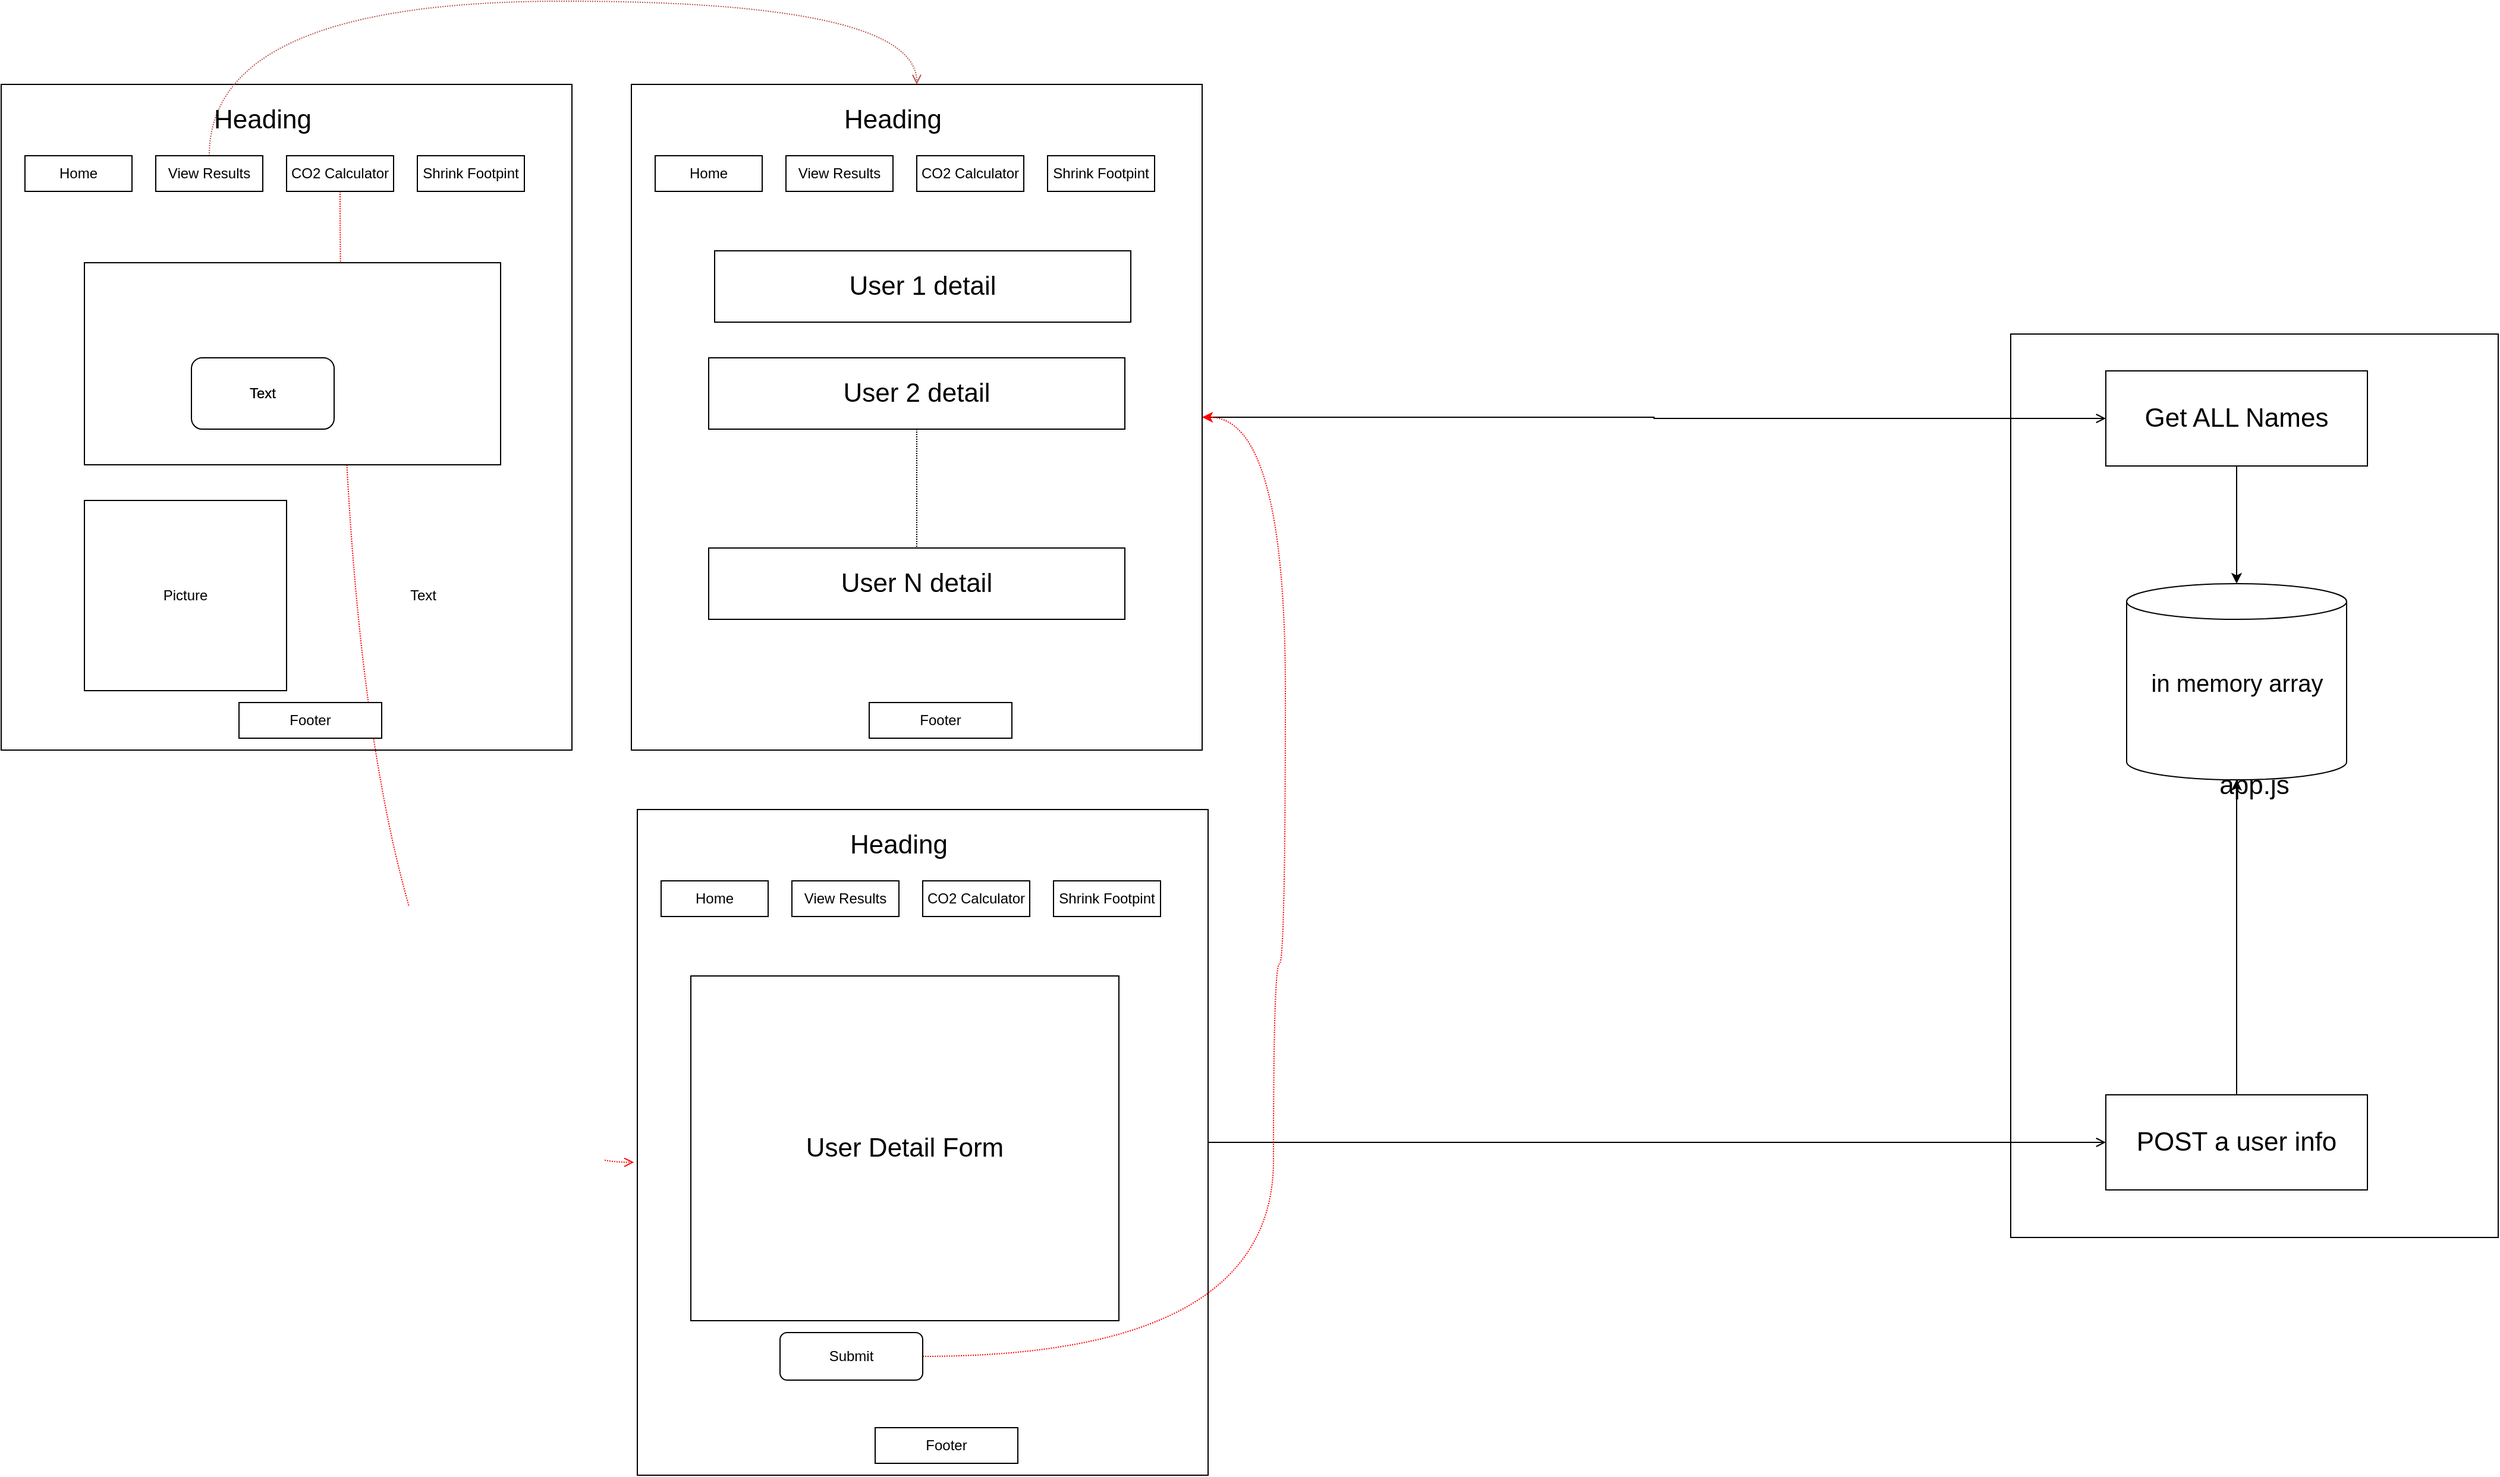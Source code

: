 <mxfile version="13.6.6" type="github">
  <diagram id="0rV6apbGINLAgSeMIbQS" name="Page-1">
    <mxGraphModel dx="2066" dy="1266" grid="1" gridSize="10" guides="1" tooltips="1" connect="1" arrows="1" fold="1" page="1" pageScale="1" pageWidth="1100" pageHeight="850" math="0" shadow="0">
      <root>
        <mxCell id="0" />
        <mxCell id="1" parent="0" />
        <mxCell id="3IBG2ivtL27hc_QX_15x-55" value="app.js" style="rounded=0;whiteSpace=wrap;html=1;fontSize=22;strokeWidth=1;" parent="1" vertex="1">
          <mxGeometry x="1770" y="290" width="410" height="760" as="geometry" />
        </mxCell>
        <mxCell id="3IBG2ivtL27hc_QX_15x-5" value="" style="rounded=0;whiteSpace=wrap;html=1;strokeWidth=1;" parent="1" vertex="1">
          <mxGeometry x="80" y="80" width="480" height="560" as="geometry" />
        </mxCell>
        <mxCell id="3IBG2ivtL27hc_QX_15x-6" value="Home" style="rounded=0;whiteSpace=wrap;html=1;strokeWidth=1;" parent="1" vertex="1">
          <mxGeometry x="100" y="140" width="90" height="30" as="geometry" />
        </mxCell>
        <mxCell id="3IBG2ivtL27hc_QX_15x-36" style="edgeStyle=orthogonalEdgeStyle;curved=1;rounded=0;orthogonalLoop=1;jettySize=auto;html=1;exitX=0.5;exitY=0;exitDx=0;exitDy=0;entryX=0.5;entryY=0;entryDx=0;entryDy=0;dashed=1;dashPattern=1 1;endArrow=open;endFill=0;fontSize=22;fillColor=#f8cecc;strokeColor=#b85450;strokeWidth=1;" parent="1" source="3IBG2ivtL27hc_QX_15x-7" target="3IBG2ivtL27hc_QX_15x-18" edge="1">
          <mxGeometry relative="1" as="geometry">
            <Array as="points">
              <mxPoint x="255" y="10" />
              <mxPoint x="850" y="10" />
            </Array>
          </mxGeometry>
        </mxCell>
        <mxCell id="3IBG2ivtL27hc_QX_15x-7" value="View Results" style="rounded=0;whiteSpace=wrap;html=1;strokeWidth=1;" parent="1" vertex="1">
          <mxGeometry x="210" y="140" width="90" height="30" as="geometry" />
        </mxCell>
        <mxCell id="3IBG2ivtL27hc_QX_15x-49" style="edgeStyle=orthogonalEdgeStyle;curved=1;rounded=0;orthogonalLoop=1;jettySize=auto;html=1;exitX=0.5;exitY=1;exitDx=0;exitDy=0;entryX=-0.006;entryY=0.53;entryDx=0;entryDy=0;entryPerimeter=0;dashed=1;dashPattern=1 1;endArrow=open;endFill=0;strokeWidth=1;fontSize=22;strokeColor=#FF0000;" parent="1" source="3IBG2ivtL27hc_QX_15x-8" target="3IBG2ivtL27hc_QX_15x-37" edge="1">
          <mxGeometry relative="1" as="geometry">
            <Array as="points">
              <mxPoint x="365" y="987" />
            </Array>
          </mxGeometry>
        </mxCell>
        <mxCell id="3IBG2ivtL27hc_QX_15x-8" value="CO2 Calculator" style="rounded=0;whiteSpace=wrap;html=1;strokeWidth=1;" parent="1" vertex="1">
          <mxGeometry x="320" y="140" width="90" height="30" as="geometry" />
        </mxCell>
        <mxCell id="3IBG2ivtL27hc_QX_15x-9" value="Shrink Footpint" style="rounded=0;whiteSpace=wrap;html=1;strokeWidth=1;" parent="1" vertex="1">
          <mxGeometry x="430" y="140" width="90" height="30" as="geometry" />
        </mxCell>
        <mxCell id="3IBG2ivtL27hc_QX_15x-10" value="Heading" style="text;html=1;strokeColor=none;fillColor=none;align=center;verticalAlign=middle;whiteSpace=wrap;rounded=0;fontSize=22;strokeWidth=1;" parent="1" vertex="1">
          <mxGeometry x="160" y="100" width="280" height="20" as="geometry" />
        </mxCell>
        <mxCell id="3IBG2ivtL27hc_QX_15x-11" value="Video" style="rounded=0;whiteSpace=wrap;html=1;strokeWidth=1;" parent="1" vertex="1">
          <mxGeometry x="150" y="230" width="350" height="170" as="geometry" />
        </mxCell>
        <mxCell id="3IBG2ivtL27hc_QX_15x-12" value="" style="rounded=1;whiteSpace=wrap;html=1;strokeWidth=1;" parent="1" vertex="1">
          <mxGeometry x="240" y="310" width="120" height="60" as="geometry" />
        </mxCell>
        <mxCell id="3IBG2ivtL27hc_QX_15x-13" value="Picture" style="rounded=0;whiteSpace=wrap;html=1;strokeWidth=1;" parent="1" vertex="1">
          <mxGeometry x="150" y="430" width="170" height="160" as="geometry" />
        </mxCell>
        <mxCell id="3IBG2ivtL27hc_QX_15x-14" value="Text" style="text;html=1;strokeColor=none;fillColor=none;align=center;verticalAlign=middle;whiteSpace=wrap;rounded=0;strokeWidth=1;" parent="1" vertex="1">
          <mxGeometry x="280" y="330" width="40" height="20" as="geometry" />
        </mxCell>
        <mxCell id="3IBG2ivtL27hc_QX_15x-15" value="Text" style="text;html=1;strokeColor=none;fillColor=none;align=center;verticalAlign=middle;whiteSpace=wrap;rounded=0;strokeWidth=1;" parent="1" vertex="1">
          <mxGeometry x="370" y="430" width="130" height="160" as="geometry" />
        </mxCell>
        <mxCell id="3IBG2ivtL27hc_QX_15x-16" value="Footer" style="rounded=0;whiteSpace=wrap;html=1;strokeWidth=1;" parent="1" vertex="1">
          <mxGeometry x="280" y="600" width="120" height="30" as="geometry" />
        </mxCell>
        <mxCell id="3IBG2ivtL27hc_QX_15x-17" value="Text" style="text;html=1;strokeColor=none;fillColor=none;align=center;verticalAlign=middle;whiteSpace=wrap;rounded=0;strokeWidth=1;" parent="1" vertex="1">
          <mxGeometry x="280" y="330" width="40" height="20" as="geometry" />
        </mxCell>
        <mxCell id="3IBG2ivtL27hc_QX_15x-51" style="edgeStyle=orthogonalEdgeStyle;rounded=0;orthogonalLoop=1;jettySize=auto;html=1;exitX=1;exitY=0.5;exitDx=0;exitDy=0;endArrow=open;endFill=0;strokeWidth=1;fontSize=22;" parent="1" source="3IBG2ivtL27hc_QX_15x-18" target="3IBG2ivtL27hc_QX_15x-50" edge="1">
          <mxGeometry relative="1" as="geometry" />
        </mxCell>
        <mxCell id="3IBG2ivtL27hc_QX_15x-18" value="" style="rounded=0;whiteSpace=wrap;html=1;strokeWidth=1;" parent="1" vertex="1">
          <mxGeometry x="610" y="80" width="480" height="560" as="geometry" />
        </mxCell>
        <mxCell id="3IBG2ivtL27hc_QX_15x-19" value="Home" style="rounded=0;whiteSpace=wrap;html=1;strokeWidth=1;" parent="1" vertex="1">
          <mxGeometry x="630" y="140" width="90" height="30" as="geometry" />
        </mxCell>
        <mxCell id="3IBG2ivtL27hc_QX_15x-20" value="View Results" style="rounded=0;whiteSpace=wrap;html=1;strokeWidth=1;" parent="1" vertex="1">
          <mxGeometry x="740" y="140" width="90" height="30" as="geometry" />
        </mxCell>
        <mxCell id="3IBG2ivtL27hc_QX_15x-21" value="CO2 Calculator" style="rounded=0;whiteSpace=wrap;html=1;strokeWidth=1;" parent="1" vertex="1">
          <mxGeometry x="850" y="140" width="90" height="30" as="geometry" />
        </mxCell>
        <mxCell id="3IBG2ivtL27hc_QX_15x-22" value="Shrink Footpint" style="rounded=0;whiteSpace=wrap;html=1;strokeWidth=1;" parent="1" vertex="1">
          <mxGeometry x="960" y="140" width="90" height="30" as="geometry" />
        </mxCell>
        <mxCell id="3IBG2ivtL27hc_QX_15x-23" value="Heading" style="text;html=1;strokeColor=none;fillColor=none;align=center;verticalAlign=middle;whiteSpace=wrap;rounded=0;fontSize=22;strokeWidth=1;" parent="1" vertex="1">
          <mxGeometry x="690" y="100" width="280" height="20" as="geometry" />
        </mxCell>
        <mxCell id="3IBG2ivtL27hc_QX_15x-29" value="Footer" style="rounded=0;whiteSpace=wrap;html=1;strokeWidth=1;" parent="1" vertex="1">
          <mxGeometry x="810" y="600" width="120" height="30" as="geometry" />
        </mxCell>
        <mxCell id="3IBG2ivtL27hc_QX_15x-31" value="User 1 detail" style="rounded=0;whiteSpace=wrap;html=1;fontSize=22;strokeWidth=1;" parent="1" vertex="1">
          <mxGeometry x="680" y="220" width="350" height="60" as="geometry" />
        </mxCell>
        <mxCell id="3IBG2ivtL27hc_QX_15x-34" style="edgeStyle=orthogonalEdgeStyle;rounded=0;orthogonalLoop=1;jettySize=auto;html=1;exitX=0.5;exitY=1;exitDx=0;exitDy=0;fontSize=22;endArrow=none;endFill=0;dashed=1;dashPattern=1 1;strokeWidth=1;" parent="1" source="3IBG2ivtL27hc_QX_15x-32" target="3IBG2ivtL27hc_QX_15x-33" edge="1">
          <mxGeometry relative="1" as="geometry" />
        </mxCell>
        <mxCell id="3IBG2ivtL27hc_QX_15x-32" value="User 2 detail" style="rounded=0;whiteSpace=wrap;html=1;fontSize=22;strokeWidth=1;" parent="1" vertex="1">
          <mxGeometry x="675" y="310" width="350" height="60" as="geometry" />
        </mxCell>
        <mxCell id="3IBG2ivtL27hc_QX_15x-33" value="User N&amp;nbsp;detail" style="rounded=0;whiteSpace=wrap;html=1;fontSize=22;strokeWidth=1;" parent="1" vertex="1">
          <mxGeometry x="675" y="470" width="350" height="60" as="geometry" />
        </mxCell>
        <mxCell id="3IBG2ivtL27hc_QX_15x-53" style="edgeStyle=orthogonalEdgeStyle;rounded=0;orthogonalLoop=1;jettySize=auto;html=1;exitX=1;exitY=0.5;exitDx=0;exitDy=0;endArrow=open;endFill=0;strokeWidth=1;fontSize=22;" parent="1" source="3IBG2ivtL27hc_QX_15x-37" target="3IBG2ivtL27hc_QX_15x-52" edge="1">
          <mxGeometry relative="1" as="geometry" />
        </mxCell>
        <mxCell id="3IBG2ivtL27hc_QX_15x-37" value="" style="rounded=0;whiteSpace=wrap;html=1;strokeWidth=1;" parent="1" vertex="1">
          <mxGeometry x="615" y="690" width="480" height="560" as="geometry" />
        </mxCell>
        <mxCell id="3IBG2ivtL27hc_QX_15x-38" value="Home" style="rounded=0;whiteSpace=wrap;html=1;strokeWidth=1;" parent="1" vertex="1">
          <mxGeometry x="635" y="750" width="90" height="30" as="geometry" />
        </mxCell>
        <mxCell id="3IBG2ivtL27hc_QX_15x-39" value="View Results" style="rounded=0;whiteSpace=wrap;html=1;strokeWidth=1;" parent="1" vertex="1">
          <mxGeometry x="745" y="750" width="90" height="30" as="geometry" />
        </mxCell>
        <mxCell id="3IBG2ivtL27hc_QX_15x-40" value="CO2 Calculator" style="rounded=0;whiteSpace=wrap;html=1;strokeWidth=1;" parent="1" vertex="1">
          <mxGeometry x="855" y="750" width="90" height="30" as="geometry" />
        </mxCell>
        <mxCell id="3IBG2ivtL27hc_QX_15x-41" value="Shrink Footpint" style="rounded=0;whiteSpace=wrap;html=1;strokeWidth=1;" parent="1" vertex="1">
          <mxGeometry x="965" y="750" width="90" height="30" as="geometry" />
        </mxCell>
        <mxCell id="3IBG2ivtL27hc_QX_15x-42" value="Heading" style="text;html=1;strokeColor=none;fillColor=none;align=center;verticalAlign=middle;whiteSpace=wrap;rounded=0;fontSize=22;strokeWidth=1;" parent="1" vertex="1">
          <mxGeometry x="695" y="710" width="280" height="20" as="geometry" />
        </mxCell>
        <mxCell id="3IBG2ivtL27hc_QX_15x-43" value="Footer" style="rounded=0;whiteSpace=wrap;html=1;strokeWidth=1;" parent="1" vertex="1">
          <mxGeometry x="815" y="1210" width="120" height="30" as="geometry" />
        </mxCell>
        <mxCell id="3IBG2ivtL27hc_QX_15x-48" value="User Detail Form" style="rounded=0;whiteSpace=wrap;html=1;fontSize=22;strokeWidth=1;" parent="1" vertex="1">
          <mxGeometry x="660" y="830" width="360" height="290" as="geometry" />
        </mxCell>
        <mxCell id="brk6-LBfaYFU8axhDQVS-5" style="edgeStyle=orthogonalEdgeStyle;curved=1;rounded=0;orthogonalLoop=1;jettySize=auto;html=1;exitX=0.5;exitY=1;exitDx=0;exitDy=0;strokeColor=#000000;strokeWidth=1;fontSize=20;" edge="1" parent="1" source="3IBG2ivtL27hc_QX_15x-50" target="brk6-LBfaYFU8axhDQVS-3">
          <mxGeometry relative="1" as="geometry" />
        </mxCell>
        <mxCell id="3IBG2ivtL27hc_QX_15x-50" value="Get ALL Names" style="rounded=0;whiteSpace=wrap;html=1;fontSize=22;strokeWidth=1;" parent="1" vertex="1">
          <mxGeometry x="1850" y="321" width="220" height="80" as="geometry" />
        </mxCell>
        <mxCell id="brk6-LBfaYFU8axhDQVS-4" style="edgeStyle=orthogonalEdgeStyle;curved=1;rounded=0;orthogonalLoop=1;jettySize=auto;html=1;exitX=0.5;exitY=0;exitDx=0;exitDy=0;strokeWidth=1;fontSize=20;" edge="1" parent="1" source="3IBG2ivtL27hc_QX_15x-52" target="brk6-LBfaYFU8axhDQVS-3">
          <mxGeometry relative="1" as="geometry" />
        </mxCell>
        <mxCell id="3IBG2ivtL27hc_QX_15x-52" value="POST a user info" style="rounded=0;whiteSpace=wrap;html=1;fontSize=22;strokeWidth=1;" parent="1" vertex="1">
          <mxGeometry x="1850" y="930" width="220" height="80" as="geometry" />
        </mxCell>
        <mxCell id="brk6-LBfaYFU8axhDQVS-2" style="edgeStyle=orthogonalEdgeStyle;curved=1;rounded=0;orthogonalLoop=1;jettySize=auto;html=1;exitX=1;exitY=0.5;exitDx=0;exitDy=0;strokeColor=#FF0000;dashed=1;strokeWidth=1;dashPattern=1 1;" edge="1" parent="1" source="brk6-LBfaYFU8axhDQVS-1" target="3IBG2ivtL27hc_QX_15x-18">
          <mxGeometry relative="1" as="geometry">
            <Array as="points">
              <mxPoint x="1150" y="1150" />
              <mxPoint x="1150" y="820" />
              <mxPoint x="1160" y="820" />
              <mxPoint x="1160" y="360" />
            </Array>
          </mxGeometry>
        </mxCell>
        <mxCell id="brk6-LBfaYFU8axhDQVS-1" value="Submit" style="rounded=1;whiteSpace=wrap;html=1;strokeWidth=1;" vertex="1" parent="1">
          <mxGeometry x="735" y="1130" width="120" height="40" as="geometry" />
        </mxCell>
        <mxCell id="brk6-LBfaYFU8axhDQVS-3" value="in memory array" style="shape=cylinder2;whiteSpace=wrap;html=1;boundedLbl=1;backgroundOutline=1;size=15;strokeWidth=1;fontSize=20;" vertex="1" parent="1">
          <mxGeometry x="1867.5" y="500" width="185" height="165" as="geometry" />
        </mxCell>
      </root>
    </mxGraphModel>
  </diagram>
</mxfile>
